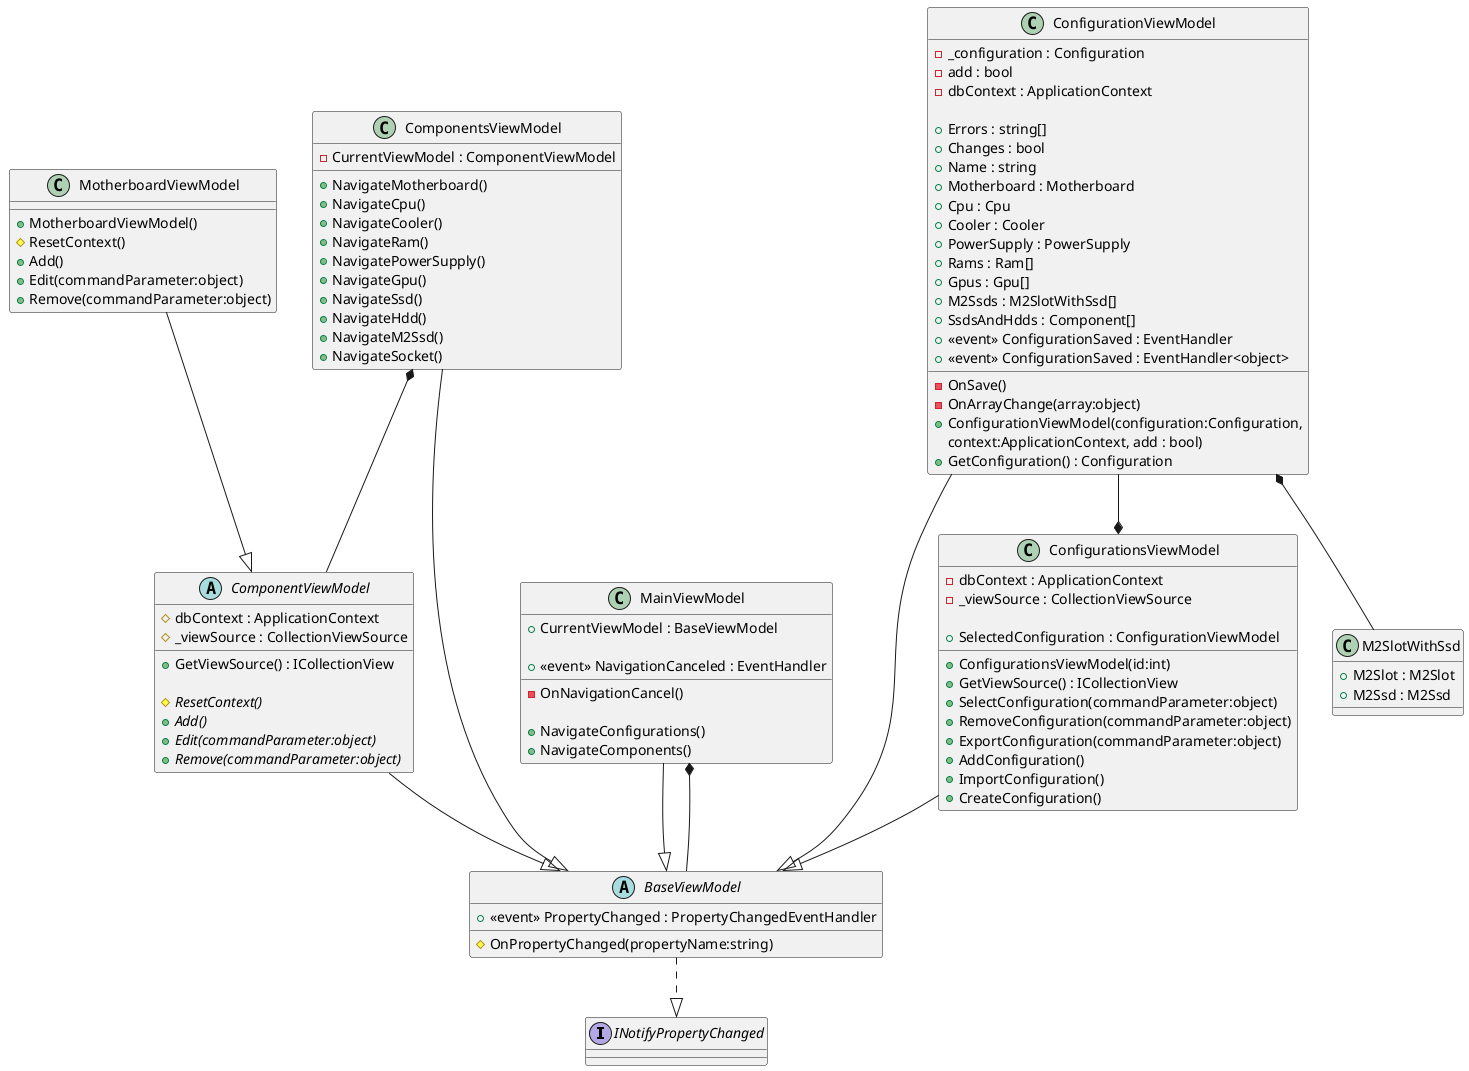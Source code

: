 @startuml Class diagram ViewModel

interface INotifyPropertyChanged

BaseViewModel ..|> INotifyPropertyChanged
abstract class BaseViewModel{
    + <<event>> PropertyChanged : PropertyChangedEventHandler

    # OnPropertyChanged(propertyName:string)
}

ComponentViewModel --|> BaseViewModel
abstract class ComponentViewModel{
    # dbContext : ApplicationContext
    # _viewSource : CollectionViewSource
    
    + GetViewSource() : ICollectionView

    {abstract} # ResetContext()
    {abstract} + Add()
    {abstract} + Edit(commandParameter:object)
    {abstract} + Remove(commandParameter:object)
}

MotherboardViewModel --|> ComponentViewModel
class MotherboardViewModel{
    + MotherboardViewModel()
    # ResetContext()
    + Add()
    + Edit(commandParameter:object)
    + Remove(commandParameter:object)
}

MainViewModel --|> BaseViewModel
MainViewModel *-- BaseViewModel
class MainViewModel{
    + CurrentViewModel : BaseViewModel

    + <<event>> NavigationCanceled : EventHandler

    - OnNavigationCancel()

    + NavigateConfigurations()
    + NavigateComponents()

}

ConfigurationsViewModel --|> BaseViewModel
class ConfigurationsViewModel{
    - dbContext : ApplicationContext
    - _viewSource : CollectionViewSource

    + SelectedConfiguration : ConfigurationViewModel

    + ConfigurationsViewModel(id:int)
    + GetViewSource() : ICollectionView
    + SelectConfiguration(commandParameter:object)
    + RemoveConfiguration(commandParameter:object)
    + ExportConfiguration(commandParameter:object)
    + AddConfiguration()
    + ImportConfiguration()
    + CreateConfiguration()
}

ConfigurationViewModel --* ConfigurationsViewModel
ConfigurationViewModel --|> BaseViewModel
ConfigurationViewModel *-- M2SlotWithSsd
class ConfigurationViewModel{
    - _configuration : Configuration
    - add : bool
    - dbContext : ApplicationContext

    + Errors : string[]
    + Changes : bool
    + Name : string
    + Motherboard : Motherboard
    + Cpu : Cpu
    + Cooler : Cooler
    + PowerSupply : PowerSupply
    + Rams : Ram[]
    + Gpus : Gpu[]
    + M2Ssds : M2SlotWithSsd[]
    + SsdsAndHdds : Component[]
    + <<event>> ConfigurationSaved : EventHandler
    + <<event>> ConfigurationSaved : EventHandler<object>

    - OnSave()
    - OnArrayChange(array:object)
    + ConfigurationViewModel(configuration:Configuration, 
    context:ApplicationContext, add : bool)
    + GetConfiguration() : Configuration
    

}

class M2SlotWithSsd{
    + M2Slot : M2Slot
    + M2Ssd : M2Ssd
}

ComponentsViewModel *-- ComponentViewModel
ComponentsViewModel --|> BaseViewModel
class ComponentsViewModel{
    - CurrentViewModel : ComponentViewModel

    + NavigateMotherboard()
    + NavigateCpu()
    + NavigateCooler()
    + NavigateRam()
    + NavigatePowerSupply()
    + NavigateGpu()
    + NavigateSsd()
    + NavigateHdd()
    + NavigateM2Ssd()
    + NavigateSocket()
}

@enduml